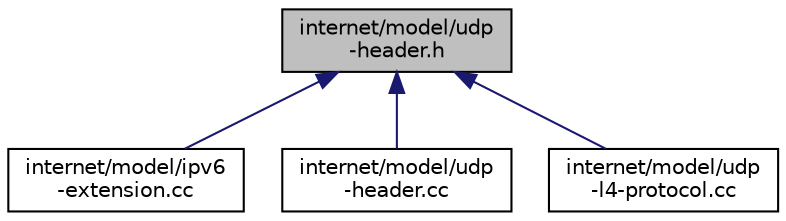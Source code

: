 digraph "internet/model/udp-header.h"
{
  edge [fontname="Helvetica",fontsize="10",labelfontname="Helvetica",labelfontsize="10"];
  node [fontname="Helvetica",fontsize="10",shape=record];
  Node1 [label="internet/model/udp\l-header.h",height=0.2,width=0.4,color="black", fillcolor="grey75", style="filled", fontcolor="black"];
  Node1 -> Node2 [dir="back",color="midnightblue",fontsize="10",style="solid"];
  Node2 [label="internet/model/ipv6\l-extension.cc",height=0.2,width=0.4,color="black", fillcolor="white", style="filled",URL="$d6/d25/ipv6-extension_8cc.html"];
  Node1 -> Node3 [dir="back",color="midnightblue",fontsize="10",style="solid"];
  Node3 [label="internet/model/udp\l-header.cc",height=0.2,width=0.4,color="black", fillcolor="white", style="filled",URL="$d2/db0/udp-header_8cc.html"];
  Node1 -> Node4 [dir="back",color="midnightblue",fontsize="10",style="solid"];
  Node4 [label="internet/model/udp\l-l4-protocol.cc",height=0.2,width=0.4,color="black", fillcolor="white", style="filled",URL="$df/d75/udp-l4-protocol_8cc.html"];
}
